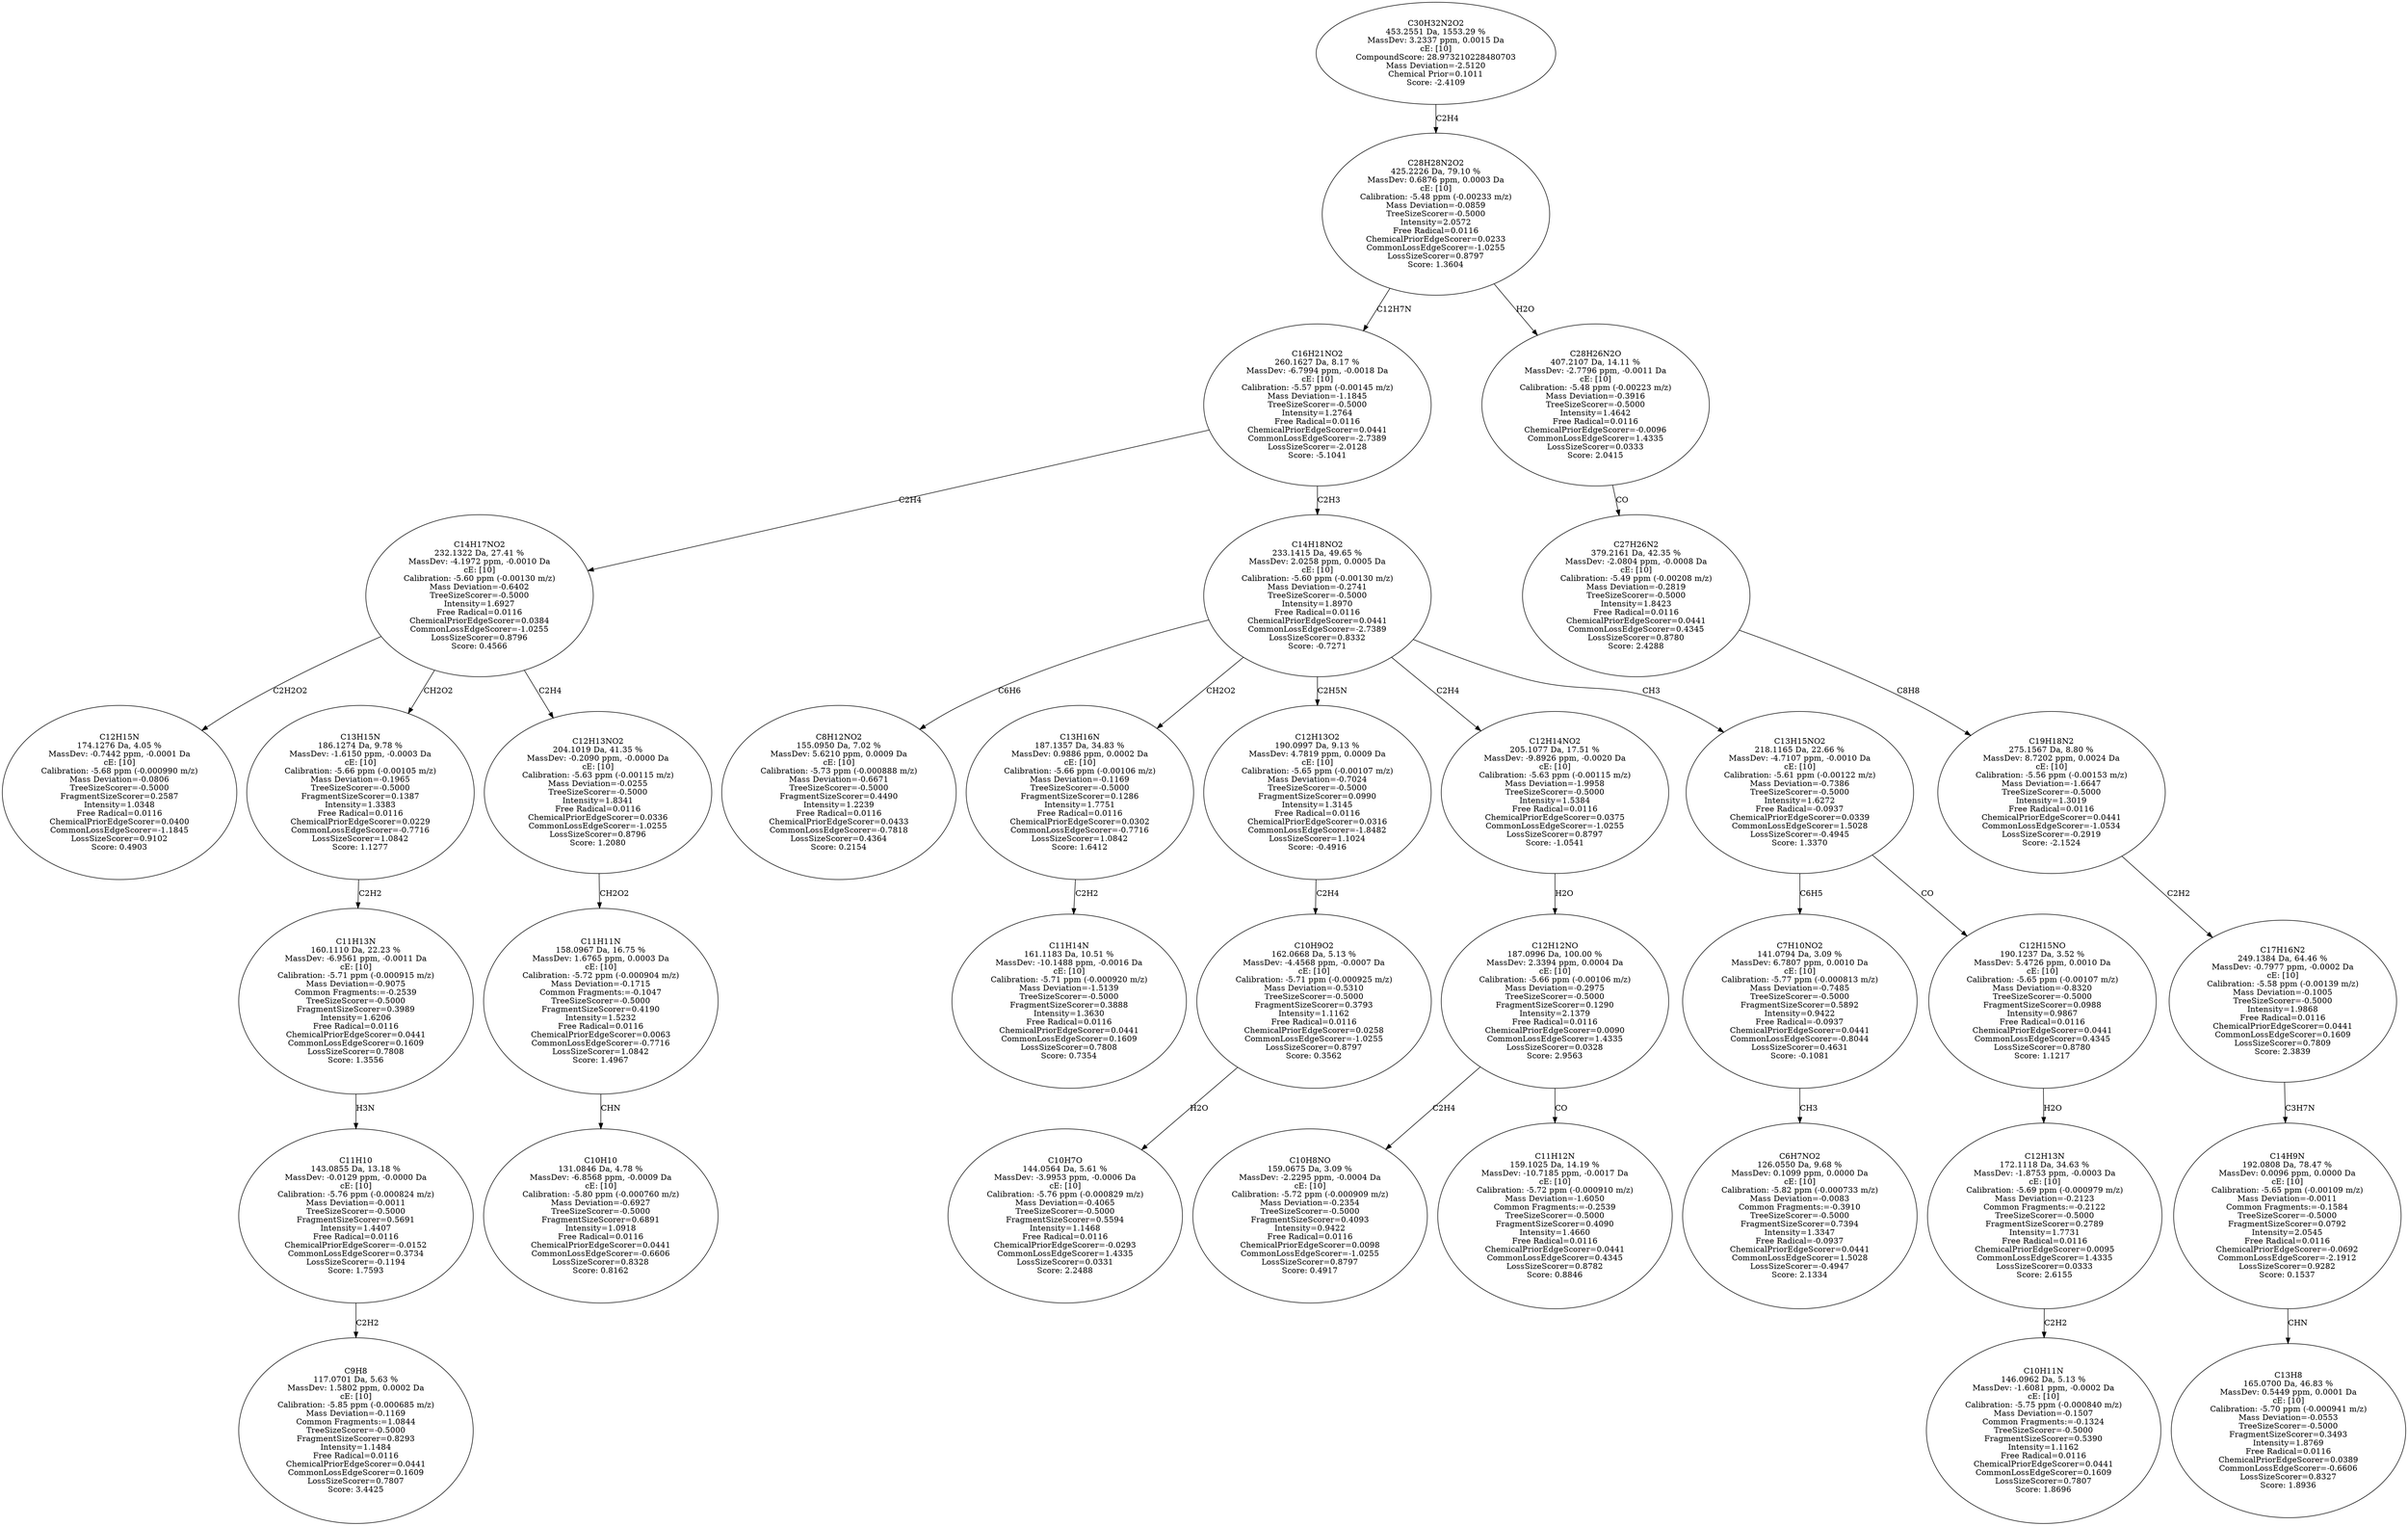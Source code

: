 strict digraph {
v1 [label="C12H15N\n174.1276 Da, 4.05 %\nMassDev: -0.7442 ppm, -0.0001 Da\ncE: [10]\nCalibration: -5.68 ppm (-0.000990 m/z)\nMass Deviation=-0.0806\nTreeSizeScorer=-0.5000\nFragmentSizeScorer=0.2587\nIntensity=1.0348\nFree Radical=0.0116\nChemicalPriorEdgeScorer=0.0400\nCommonLossEdgeScorer=-1.1845\nLossSizeScorer=0.9102\nScore: 0.4903"];
v2 [label="C9H8\n117.0701 Da, 5.63 %\nMassDev: 1.5802 ppm, 0.0002 Da\ncE: [10]\nCalibration: -5.85 ppm (-0.000685 m/z)\nMass Deviation=-0.1169\nCommon Fragments:=1.0844\nTreeSizeScorer=-0.5000\nFragmentSizeScorer=0.8293\nIntensity=1.1484\nFree Radical=0.0116\nChemicalPriorEdgeScorer=0.0441\nCommonLossEdgeScorer=0.1609\nLossSizeScorer=0.7807\nScore: 3.4425"];
v3 [label="C11H10\n143.0855 Da, 13.18 %\nMassDev: -0.0129 ppm, -0.0000 Da\ncE: [10]\nCalibration: -5.76 ppm (-0.000824 m/z)\nMass Deviation=-0.0011\nTreeSizeScorer=-0.5000\nFragmentSizeScorer=0.5691\nIntensity=1.4407\nFree Radical=0.0116\nChemicalPriorEdgeScorer=-0.0152\nCommonLossEdgeScorer=0.3734\nLossSizeScorer=-0.1194\nScore: 1.7593"];
v4 [label="C11H13N\n160.1110 Da, 22.23 %\nMassDev: -6.9561 ppm, -0.0011 Da\ncE: [10]\nCalibration: -5.71 ppm (-0.000915 m/z)\nMass Deviation=-0.9075\nCommon Fragments:=-0.2539\nTreeSizeScorer=-0.5000\nFragmentSizeScorer=0.3989\nIntensity=1.6206\nFree Radical=0.0116\nChemicalPriorEdgeScorer=0.0441\nCommonLossEdgeScorer=0.1609\nLossSizeScorer=0.7808\nScore: 1.3556"];
v5 [label="C13H15N\n186.1274 Da, 9.78 %\nMassDev: -1.6150 ppm, -0.0003 Da\ncE: [10]\nCalibration: -5.66 ppm (-0.00105 m/z)\nMass Deviation=-0.1965\nTreeSizeScorer=-0.5000\nFragmentSizeScorer=0.1387\nIntensity=1.3383\nFree Radical=0.0116\nChemicalPriorEdgeScorer=0.0229\nCommonLossEdgeScorer=-0.7716\nLossSizeScorer=1.0842\nScore: 1.1277"];
v6 [label="C10H10\n131.0846 Da, 4.78 %\nMassDev: -6.8568 ppm, -0.0009 Da\ncE: [10]\nCalibration: -5.80 ppm (-0.000760 m/z)\nMass Deviation=-0.6927\nTreeSizeScorer=-0.5000\nFragmentSizeScorer=0.6891\nIntensity=1.0918\nFree Radical=0.0116\nChemicalPriorEdgeScorer=0.0441\nCommonLossEdgeScorer=-0.6606\nLossSizeScorer=0.8328\nScore: 0.8162"];
v7 [label="C11H11N\n158.0967 Da, 16.75 %\nMassDev: 1.6765 ppm, 0.0003 Da\ncE: [10]\nCalibration: -5.72 ppm (-0.000904 m/z)\nMass Deviation=-0.1715\nCommon Fragments:=-0.1047\nTreeSizeScorer=-0.5000\nFragmentSizeScorer=0.4190\nIntensity=1.5232\nFree Radical=0.0116\nChemicalPriorEdgeScorer=0.0063\nCommonLossEdgeScorer=-0.7716\nLossSizeScorer=1.0842\nScore: 1.4967"];
v8 [label="C12H13NO2\n204.1019 Da, 41.35 %\nMassDev: -0.2090 ppm, -0.0000 Da\ncE: [10]\nCalibration: -5.63 ppm (-0.00115 m/z)\nMass Deviation=-0.0255\nTreeSizeScorer=-0.5000\nIntensity=1.8341\nFree Radical=0.0116\nChemicalPriorEdgeScorer=0.0336\nCommonLossEdgeScorer=-1.0255\nLossSizeScorer=0.8796\nScore: 1.2080"];
v9 [label="C14H17NO2\n232.1322 Da, 27.41 %\nMassDev: -4.1972 ppm, -0.0010 Da\ncE: [10]\nCalibration: -5.60 ppm (-0.00130 m/z)\nMass Deviation=-0.6402\nTreeSizeScorer=-0.5000\nIntensity=1.6927\nFree Radical=0.0116\nChemicalPriorEdgeScorer=0.0384\nCommonLossEdgeScorer=-1.0255\nLossSizeScorer=0.8796\nScore: 0.4566"];
v10 [label="C8H12NO2\n155.0950 Da, 7.02 %\nMassDev: 5.6210 ppm, 0.0009 Da\ncE: [10]\nCalibration: -5.73 ppm (-0.000888 m/z)\nMass Deviation=-0.6671\nTreeSizeScorer=-0.5000\nFragmentSizeScorer=0.4490\nIntensity=1.2239\nFree Radical=0.0116\nChemicalPriorEdgeScorer=0.0433\nCommonLossEdgeScorer=-0.7818\nLossSizeScorer=0.4364\nScore: 0.2154"];
v11 [label="C11H14N\n161.1183 Da, 10.51 %\nMassDev: -10.1488 ppm, -0.0016 Da\ncE: [10]\nCalibration: -5.71 ppm (-0.000920 m/z)\nMass Deviation=-1.5139\nTreeSizeScorer=-0.5000\nFragmentSizeScorer=0.3888\nIntensity=1.3630\nFree Radical=0.0116\nChemicalPriorEdgeScorer=0.0441\nCommonLossEdgeScorer=0.1609\nLossSizeScorer=0.7808\nScore: 0.7354"];
v12 [label="C13H16N\n187.1357 Da, 34.83 %\nMassDev: 0.9886 ppm, 0.0002 Da\ncE: [10]\nCalibration: -5.66 ppm (-0.00106 m/z)\nMass Deviation=-0.1169\nTreeSizeScorer=-0.5000\nFragmentSizeScorer=0.1286\nIntensity=1.7751\nFree Radical=0.0116\nChemicalPriorEdgeScorer=0.0302\nCommonLossEdgeScorer=-0.7716\nLossSizeScorer=1.0842\nScore: 1.6412"];
v13 [label="C10H7O\n144.0564 Da, 5.61 %\nMassDev: -3.9953 ppm, -0.0006 Da\ncE: [10]\nCalibration: -5.76 ppm (-0.000829 m/z)\nMass Deviation=-0.4065\nTreeSizeScorer=-0.5000\nFragmentSizeScorer=0.5594\nIntensity=1.1468\nFree Radical=0.0116\nChemicalPriorEdgeScorer=-0.0293\nCommonLossEdgeScorer=1.4335\nLossSizeScorer=0.0331\nScore: 2.2488"];
v14 [label="C10H9O2\n162.0668 Da, 5.13 %\nMassDev: -4.4568 ppm, -0.0007 Da\ncE: [10]\nCalibration: -5.71 ppm (-0.000925 m/z)\nMass Deviation=-0.5310\nTreeSizeScorer=-0.5000\nFragmentSizeScorer=0.3793\nIntensity=1.1162\nFree Radical=0.0116\nChemicalPriorEdgeScorer=0.0258\nCommonLossEdgeScorer=-1.0255\nLossSizeScorer=0.8797\nScore: 0.3562"];
v15 [label="C12H13O2\n190.0997 Da, 9.13 %\nMassDev: 4.7819 ppm, 0.0009 Da\ncE: [10]\nCalibration: -5.65 ppm (-0.00107 m/z)\nMass Deviation=-0.7024\nTreeSizeScorer=-0.5000\nFragmentSizeScorer=0.0990\nIntensity=1.3145\nFree Radical=0.0116\nChemicalPriorEdgeScorer=0.0316\nCommonLossEdgeScorer=-1.8482\nLossSizeScorer=1.1024\nScore: -0.4916"];
v16 [label="C10H8NO\n159.0675 Da, 3.09 %\nMassDev: -2.2295 ppm, -0.0004 Da\ncE: [10]\nCalibration: -5.72 ppm (-0.000909 m/z)\nMass Deviation=-0.2354\nTreeSizeScorer=-0.5000\nFragmentSizeScorer=0.4093\nIntensity=0.9422\nFree Radical=0.0116\nChemicalPriorEdgeScorer=0.0098\nCommonLossEdgeScorer=-1.0255\nLossSizeScorer=0.8797\nScore: 0.4917"];
v17 [label="C11H12N\n159.1025 Da, 14.19 %\nMassDev: -10.7185 ppm, -0.0017 Da\ncE: [10]\nCalibration: -5.72 ppm (-0.000910 m/z)\nMass Deviation=-1.6050\nCommon Fragments:=-0.2539\nTreeSizeScorer=-0.5000\nFragmentSizeScorer=0.4090\nIntensity=1.4660\nFree Radical=0.0116\nChemicalPriorEdgeScorer=0.0441\nCommonLossEdgeScorer=0.4345\nLossSizeScorer=0.8782\nScore: 0.8846"];
v18 [label="C12H12NO\n187.0996 Da, 100.00 %\nMassDev: 2.3394 ppm, 0.0004 Da\ncE: [10]\nCalibration: -5.66 ppm (-0.00106 m/z)\nMass Deviation=-0.2975\nTreeSizeScorer=-0.5000\nFragmentSizeScorer=0.1290\nIntensity=2.1379\nFree Radical=0.0116\nChemicalPriorEdgeScorer=0.0090\nCommonLossEdgeScorer=1.4335\nLossSizeScorer=0.0328\nScore: 2.9563"];
v19 [label="C12H14NO2\n205.1077 Da, 17.51 %\nMassDev: -9.8926 ppm, -0.0020 Da\ncE: [10]\nCalibration: -5.63 ppm (-0.00115 m/z)\nMass Deviation=-1.9958\nTreeSizeScorer=-0.5000\nIntensity=1.5384\nFree Radical=0.0116\nChemicalPriorEdgeScorer=0.0375\nCommonLossEdgeScorer=-1.0255\nLossSizeScorer=0.8797\nScore: -1.0541"];
v20 [label="C6H7NO2\n126.0550 Da, 9.68 %\nMassDev: 0.1099 ppm, 0.0000 Da\ncE: [10]\nCalibration: -5.82 ppm (-0.000733 m/z)\nMass Deviation=-0.0083\nCommon Fragments:=-0.3910\nTreeSizeScorer=-0.5000\nFragmentSizeScorer=0.7394\nIntensity=1.3347\nFree Radical=-0.0937\nChemicalPriorEdgeScorer=0.0441\nCommonLossEdgeScorer=1.5028\nLossSizeScorer=-0.4947\nScore: 2.1334"];
v21 [label="C7H10NO2\n141.0794 Da, 3.09 %\nMassDev: 6.7807 ppm, 0.0010 Da\ncE: [10]\nCalibration: -5.77 ppm (-0.000813 m/z)\nMass Deviation=-0.7485\nTreeSizeScorer=-0.5000\nFragmentSizeScorer=0.5892\nIntensity=0.9422\nFree Radical=-0.0937\nChemicalPriorEdgeScorer=0.0441\nCommonLossEdgeScorer=-0.8044\nLossSizeScorer=0.4631\nScore: -0.1081"];
v22 [label="C10H11N\n146.0962 Da, 5.13 %\nMassDev: -1.6081 ppm, -0.0002 Da\ncE: [10]\nCalibration: -5.75 ppm (-0.000840 m/z)\nMass Deviation=-0.1507\nCommon Fragments:=-0.1324\nTreeSizeScorer=-0.5000\nFragmentSizeScorer=0.5390\nIntensity=1.1162\nFree Radical=0.0116\nChemicalPriorEdgeScorer=0.0441\nCommonLossEdgeScorer=0.1609\nLossSizeScorer=0.7807\nScore: 1.8696"];
v23 [label="C12H13N\n172.1118 Da, 34.63 %\nMassDev: -1.8753 ppm, -0.0003 Da\ncE: [10]\nCalibration: -5.69 ppm (-0.000979 m/z)\nMass Deviation=-0.2123\nCommon Fragments:=-0.2122\nTreeSizeScorer=-0.5000\nFragmentSizeScorer=0.2789\nIntensity=1.7731\nFree Radical=0.0116\nChemicalPriorEdgeScorer=0.0095\nCommonLossEdgeScorer=1.4335\nLossSizeScorer=0.0333\nScore: 2.6155"];
v24 [label="C12H15NO\n190.1237 Da, 3.52 %\nMassDev: 5.4726 ppm, 0.0010 Da\ncE: [10]\nCalibration: -5.65 ppm (-0.00107 m/z)\nMass Deviation=-0.8320\nTreeSizeScorer=-0.5000\nFragmentSizeScorer=0.0988\nIntensity=0.9867\nFree Radical=0.0116\nChemicalPriorEdgeScorer=0.0441\nCommonLossEdgeScorer=0.4345\nLossSizeScorer=0.8780\nScore: 1.1217"];
v25 [label="C13H15NO2\n218.1165 Da, 22.66 %\nMassDev: -4.7107 ppm, -0.0010 Da\ncE: [10]\nCalibration: -5.61 ppm (-0.00122 m/z)\nMass Deviation=-0.7386\nTreeSizeScorer=-0.5000\nIntensity=1.6272\nFree Radical=-0.0937\nChemicalPriorEdgeScorer=0.0339\nCommonLossEdgeScorer=1.5028\nLossSizeScorer=-0.4945\nScore: 1.3370"];
v26 [label="C14H18NO2\n233.1415 Da, 49.65 %\nMassDev: 2.0258 ppm, 0.0005 Da\ncE: [10]\nCalibration: -5.60 ppm (-0.00130 m/z)\nMass Deviation=-0.2741\nTreeSizeScorer=-0.5000\nIntensity=1.8970\nFree Radical=0.0116\nChemicalPriorEdgeScorer=0.0441\nCommonLossEdgeScorer=-2.7389\nLossSizeScorer=0.8332\nScore: -0.7271"];
v27 [label="C16H21NO2\n260.1627 Da, 8.17 %\nMassDev: -6.7994 ppm, -0.0018 Da\ncE: [10]\nCalibration: -5.57 ppm (-0.00145 m/z)\nMass Deviation=-1.1845\nTreeSizeScorer=-0.5000\nIntensity=1.2764\nFree Radical=0.0116\nChemicalPriorEdgeScorer=0.0441\nCommonLossEdgeScorer=-2.7389\nLossSizeScorer=-2.0128\nScore: -5.1041"];
v28 [label="C13H8\n165.0700 Da, 46.83 %\nMassDev: 0.5449 ppm, 0.0001 Da\ncE: [10]\nCalibration: -5.70 ppm (-0.000941 m/z)\nMass Deviation=-0.0553\nTreeSizeScorer=-0.5000\nFragmentSizeScorer=0.3493\nIntensity=1.8769\nFree Radical=0.0116\nChemicalPriorEdgeScorer=0.0389\nCommonLossEdgeScorer=-0.6606\nLossSizeScorer=0.8327\nScore: 1.8936"];
v29 [label="C14H9N\n192.0808 Da, 78.47 %\nMassDev: 0.0096 ppm, 0.0000 Da\ncE: [10]\nCalibration: -5.65 ppm (-0.00109 m/z)\nMass Deviation=-0.0011\nCommon Fragments:=-0.1584\nTreeSizeScorer=-0.5000\nFragmentSizeScorer=0.0792\nIntensity=2.0545\nFree Radical=0.0116\nChemicalPriorEdgeScorer=-0.0692\nCommonLossEdgeScorer=-2.1912\nLossSizeScorer=0.9282\nScore: 0.1537"];
v30 [label="C17H16N2\n249.1384 Da, 64.46 %\nMassDev: -0.7977 ppm, -0.0002 Da\ncE: [10]\nCalibration: -5.58 ppm (-0.00139 m/z)\nMass Deviation=-0.1005\nTreeSizeScorer=-0.5000\nIntensity=1.9868\nFree Radical=0.0116\nChemicalPriorEdgeScorer=0.0441\nCommonLossEdgeScorer=0.1609\nLossSizeScorer=0.7809\nScore: 2.3839"];
v31 [label="C19H18N2\n275.1567 Da, 8.80 %\nMassDev: 8.7202 ppm, 0.0024 Da\ncE: [10]\nCalibration: -5.56 ppm (-0.00153 m/z)\nMass Deviation=-1.6647\nTreeSizeScorer=-0.5000\nIntensity=1.3019\nFree Radical=0.0116\nChemicalPriorEdgeScorer=0.0441\nCommonLossEdgeScorer=-1.0534\nLossSizeScorer=-0.2919\nScore: -2.1524"];
v32 [label="C27H26N2\n379.2161 Da, 42.35 %\nMassDev: -2.0804 ppm, -0.0008 Da\ncE: [10]\nCalibration: -5.49 ppm (-0.00208 m/z)\nMass Deviation=-0.2819\nTreeSizeScorer=-0.5000\nIntensity=1.8423\nFree Radical=0.0116\nChemicalPriorEdgeScorer=0.0441\nCommonLossEdgeScorer=0.4345\nLossSizeScorer=0.8780\nScore: 2.4288"];
v33 [label="C28H26N2O\n407.2107 Da, 14.11 %\nMassDev: -2.7796 ppm, -0.0011 Da\ncE: [10]\nCalibration: -5.48 ppm (-0.00223 m/z)\nMass Deviation=-0.3916\nTreeSizeScorer=-0.5000\nIntensity=1.4642\nFree Radical=0.0116\nChemicalPriorEdgeScorer=-0.0096\nCommonLossEdgeScorer=1.4335\nLossSizeScorer=0.0333\nScore: 2.0415"];
v34 [label="C28H28N2O2\n425.2226 Da, 79.10 %\nMassDev: 0.6876 ppm, 0.0003 Da\ncE: [10]\nCalibration: -5.48 ppm (-0.00233 m/z)\nMass Deviation=-0.0859\nTreeSizeScorer=-0.5000\nIntensity=2.0572\nFree Radical=0.0116\nChemicalPriorEdgeScorer=0.0233\nCommonLossEdgeScorer=-1.0255\nLossSizeScorer=0.8797\nScore: 1.3604"];
v35 [label="C30H32N2O2\n453.2551 Da, 1553.29 %\nMassDev: 3.2337 ppm, 0.0015 Da\ncE: [10]\nCompoundScore: 28.973210228480703\nMass Deviation=-2.5120\nChemical Prior=0.1011\nScore: -2.4109"];
v9 -> v1 [label="C2H2O2"];
v3 -> v2 [label="C2H2"];
v4 -> v3 [label="H3N"];
v5 -> v4 [label="C2H2"];
v9 -> v5 [label="CH2O2"];
v7 -> v6 [label="CHN"];
v8 -> v7 [label="CH2O2"];
v9 -> v8 [label="C2H4"];
v27 -> v9 [label="C2H4"];
v26 -> v10 [label="C6H6"];
v12 -> v11 [label="C2H2"];
v26 -> v12 [label="CH2O2"];
v14 -> v13 [label="H2O"];
v15 -> v14 [label="C2H4"];
v26 -> v15 [label="C2H5N"];
v18 -> v16 [label="C2H4"];
v18 -> v17 [label="CO"];
v19 -> v18 [label="H2O"];
v26 -> v19 [label="C2H4"];
v21 -> v20 [label="CH3"];
v25 -> v21 [label="C6H5"];
v23 -> v22 [label="C2H2"];
v24 -> v23 [label="H2O"];
v25 -> v24 [label="CO"];
v26 -> v25 [label="CH3"];
v27 -> v26 [label="C2H3"];
v34 -> v27 [label="C12H7N"];
v29 -> v28 [label="CHN"];
v30 -> v29 [label="C3H7N"];
v31 -> v30 [label="C2H2"];
v32 -> v31 [label="C8H8"];
v33 -> v32 [label="CO"];
v34 -> v33 [label="H2O"];
v35 -> v34 [label="C2H4"];
}